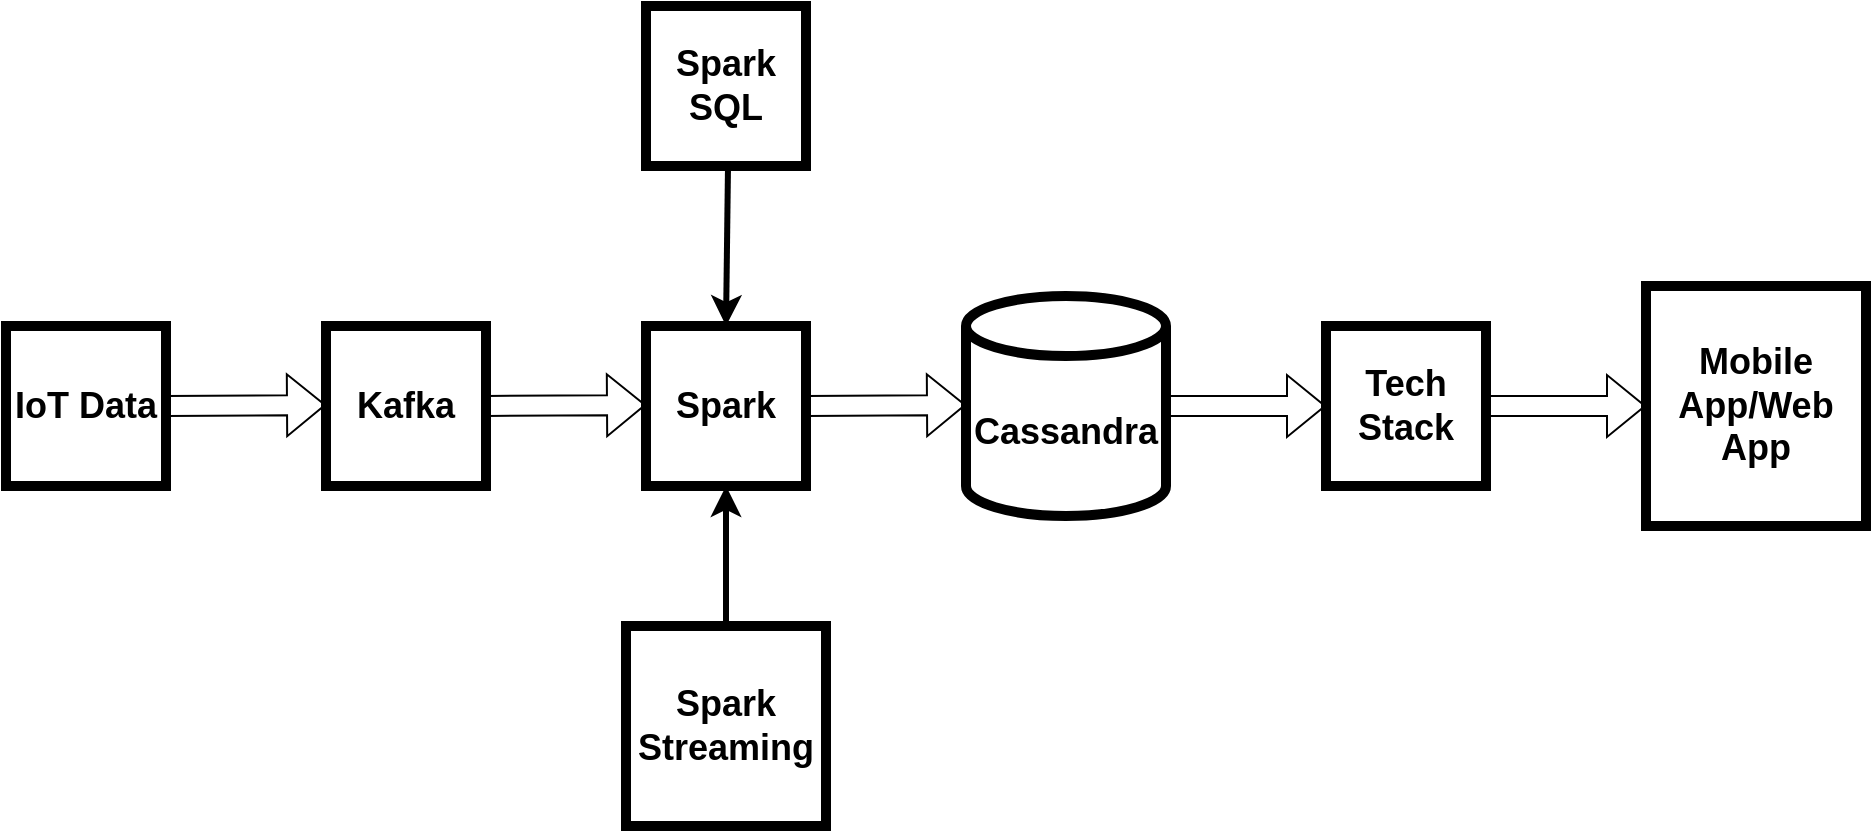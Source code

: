 <mxfile version="20.2.8" type="github">
  <diagram id="ZzZShtWu02h0pXEbzJW-" name="Trang-1">
    <mxGraphModel dx="1020" dy="519" grid="1" gridSize="10" guides="1" tooltips="1" connect="1" arrows="1" fold="1" page="1" pageScale="1" pageWidth="827" pageHeight="1169" math="0" shadow="0">
      <root>
        <mxCell id="0" />
        <mxCell id="1" parent="0" />
        <mxCell id="JAVGqRVPtkmX173N6Zty-1" value="&lt;b&gt;&lt;font style=&quot;font-size: 18px;&quot;&gt;IoT Data&lt;/font&gt;&lt;/b&gt;" style="whiteSpace=wrap;html=1;aspect=fixed;strokeWidth=5;" parent="1" vertex="1">
          <mxGeometry x="60" y="320" width="80" height="80" as="geometry" />
        </mxCell>
        <mxCell id="JAVGqRVPtkmX173N6Zty-5" value="&lt;b&gt;&lt;font style=&quot;font-size: 18px;&quot;&gt;Kafka&lt;/font&gt;&lt;/b&gt;" style="whiteSpace=wrap;html=1;aspect=fixed;strokeWidth=5;" parent="1" vertex="1">
          <mxGeometry x="220" y="320" width="80" height="80" as="geometry" />
        </mxCell>
        <mxCell id="JAVGqRVPtkmX173N6Zty-6" value="&lt;b&gt;&lt;font style=&quot;font-size: 18px;&quot;&gt;Spark&lt;/font&gt;&lt;/b&gt;" style="whiteSpace=wrap;html=1;aspect=fixed;strokeWidth=5;" parent="1" vertex="1">
          <mxGeometry x="380" y="320" width="80" height="80" as="geometry" />
        </mxCell>
        <mxCell id="JAVGqRVPtkmX173N6Zty-9" value="&lt;b&gt;Cassandra&lt;/b&gt;" style="shape=cylinder3;whiteSpace=wrap;html=1;boundedLbl=1;backgroundOutline=1;size=15;strokeWidth=5;fontSize=18;" parent="1" vertex="1">
          <mxGeometry x="540" y="305" width="100" height="110" as="geometry" />
        </mxCell>
        <mxCell id="JAVGqRVPtkmX173N6Zty-11" value="" style="shape=flexArrow;endArrow=classic;html=1;rounded=0;fontSize=18;exitX=1;exitY=0.5;exitDx=0;exitDy=0;" parent="1" source="JAVGqRVPtkmX173N6Zty-1" edge="1">
          <mxGeometry width="50" height="50" relative="1" as="geometry">
            <mxPoint x="170" y="359.5" as="sourcePoint" />
            <mxPoint x="220" y="359.5" as="targetPoint" />
          </mxGeometry>
        </mxCell>
        <mxCell id="JAVGqRVPtkmX173N6Zty-12" value="" style="shape=flexArrow;endArrow=classic;html=1;rounded=0;fontSize=18;exitX=1;exitY=0.5;exitDx=0;exitDy=0;" parent="1" edge="1">
          <mxGeometry width="50" height="50" relative="1" as="geometry">
            <mxPoint x="300" y="360" as="sourcePoint" />
            <mxPoint x="380" y="359.5" as="targetPoint" />
          </mxGeometry>
        </mxCell>
        <mxCell id="JAVGqRVPtkmX173N6Zty-13" value="" style="shape=flexArrow;endArrow=classic;html=1;rounded=0;fontSize=18;exitX=1;exitY=0.5;exitDx=0;exitDy=0;" parent="1" edge="1">
          <mxGeometry width="50" height="50" relative="1" as="geometry">
            <mxPoint x="460" y="360" as="sourcePoint" />
            <mxPoint x="540" y="359.5" as="targetPoint" />
          </mxGeometry>
        </mxCell>
        <mxCell id="JAVGqRVPtkmX173N6Zty-14" value="" style="shape=flexArrow;endArrow=classic;html=1;rounded=0;fontSize=18;exitX=1;exitY=0.5;exitDx=0;exitDy=0;" parent="1" edge="1">
          <mxGeometry width="50" height="50" relative="1" as="geometry">
            <mxPoint x="640" y="360" as="sourcePoint" />
            <mxPoint x="720" y="360" as="targetPoint" />
          </mxGeometry>
        </mxCell>
        <mxCell id="JAVGqRVPtkmX173N6Zty-15" value="&lt;b&gt;&lt;font style=&quot;font-size: 18px;&quot;&gt;Spark SQL&lt;/font&gt;&lt;/b&gt;" style="whiteSpace=wrap;html=1;aspect=fixed;strokeWidth=5;" parent="1" vertex="1">
          <mxGeometry x="380" y="160" width="80" height="80" as="geometry" />
        </mxCell>
        <mxCell id="JAVGqRVPtkmX173N6Zty-16" value="&lt;b&gt;&lt;font style=&quot;font-size: 18px;&quot;&gt;Spark Streaming&lt;/font&gt;&lt;/b&gt;" style="whiteSpace=wrap;html=1;aspect=fixed;strokeWidth=5;" parent="1" vertex="1">
          <mxGeometry x="370" y="470" width="100" height="100" as="geometry" />
        </mxCell>
        <mxCell id="JAVGqRVPtkmX173N6Zty-17" value="" style="endArrow=classic;html=1;rounded=0;fontSize=18;entryX=0.5;entryY=0;entryDx=0;entryDy=0;strokeWidth=3;" parent="1" target="JAVGqRVPtkmX173N6Zty-6" edge="1">
          <mxGeometry width="50" height="50" relative="1" as="geometry">
            <mxPoint x="421" y="240" as="sourcePoint" />
            <mxPoint x="460" y="260" as="targetPoint" />
          </mxGeometry>
        </mxCell>
        <mxCell id="JAVGqRVPtkmX173N6Zty-21" value="" style="endArrow=classic;html=1;rounded=0;fontSize=18;exitX=0.5;exitY=0;exitDx=0;exitDy=0;entryX=0.5;entryY=1;entryDx=0;entryDy=0;strokeWidth=3;" parent="1" source="JAVGqRVPtkmX173N6Zty-16" target="JAVGqRVPtkmX173N6Zty-6" edge="1">
          <mxGeometry width="50" height="50" relative="1" as="geometry">
            <mxPoint x="330" y="390" as="sourcePoint" />
            <mxPoint x="410" y="389.5" as="targetPoint" />
          </mxGeometry>
        </mxCell>
        <mxCell id="DWgO9pNvCh63jUAXUWzH-1" value="&lt;b&gt;Mobile App/Web App&lt;/b&gt;" style="rounded=0;whiteSpace=wrap;html=1;strokeWidth=5;fontSize=18;direction=south;" vertex="1" parent="1">
          <mxGeometry x="880" y="300" width="110" height="120" as="geometry" />
        </mxCell>
        <mxCell id="DWgO9pNvCh63jUAXUWzH-3" value="&lt;b&gt;&lt;font style=&quot;font-size: 18px;&quot;&gt;Tech Stack&lt;/font&gt;&lt;/b&gt;" style="whiteSpace=wrap;html=1;aspect=fixed;strokeWidth=5;" vertex="1" parent="1">
          <mxGeometry x="720" y="320" width="80" height="80" as="geometry" />
        </mxCell>
        <mxCell id="DWgO9pNvCh63jUAXUWzH-4" value="" style="shape=flexArrow;endArrow=classic;html=1;rounded=0;fontSize=18;exitX=1;exitY=0.5;exitDx=0;exitDy=0;" edge="1" parent="1">
          <mxGeometry width="50" height="50" relative="1" as="geometry">
            <mxPoint x="800" y="360" as="sourcePoint" />
            <mxPoint x="880" y="360" as="targetPoint" />
          </mxGeometry>
        </mxCell>
      </root>
    </mxGraphModel>
  </diagram>
</mxfile>

